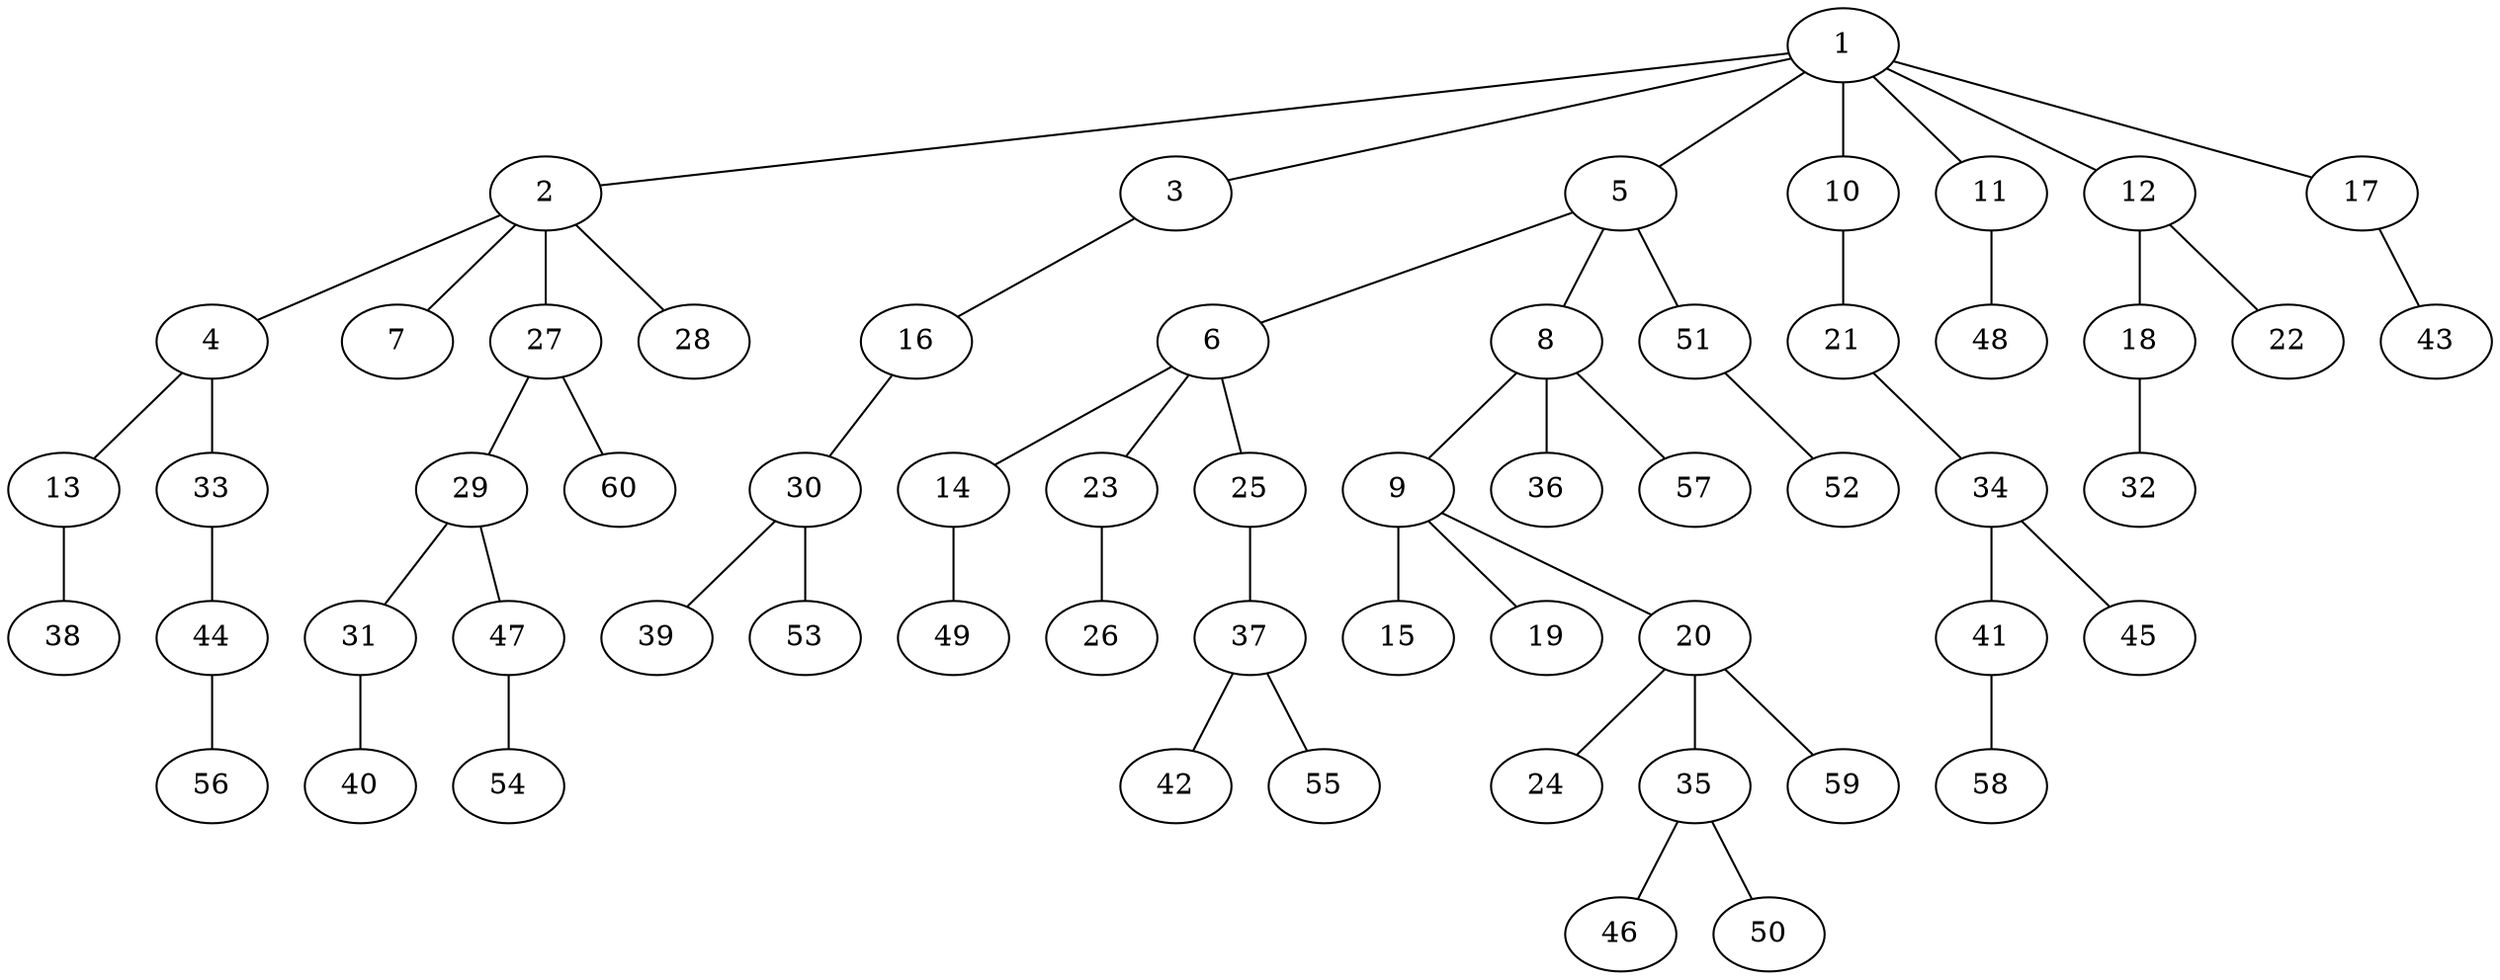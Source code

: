 graph graphname {1--2
1--3
1--5
1--10
1--11
1--12
1--17
2--4
2--7
2--27
2--28
3--16
4--13
4--33
5--6
5--8
5--51
6--14
6--23
6--25
8--9
8--36
8--57
9--15
9--19
9--20
10--21
11--48
12--18
12--22
13--38
14--49
16--30
17--43
18--32
20--24
20--35
20--59
21--34
23--26
25--37
27--29
27--60
29--31
29--47
30--39
30--53
31--40
33--44
34--41
34--45
35--46
35--50
37--42
37--55
41--58
44--56
47--54
51--52
}